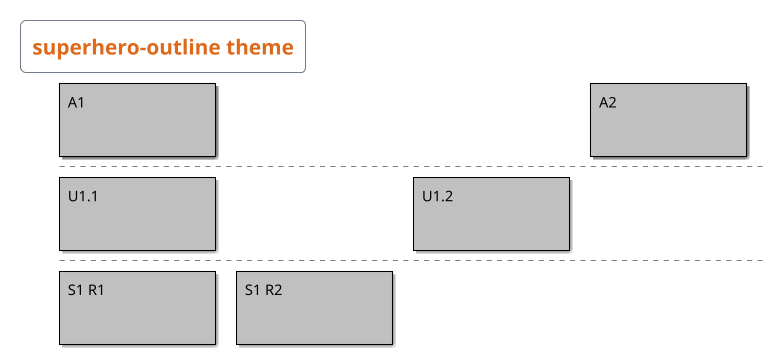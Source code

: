 ' Do not edit
' Theme Gallery
' autogenerated by script
'
@startboard
!theme superhero-outline
title superhero-outline theme
A1
+U1.1
++S1 R1
++S1 R2 
+U1.2
A2
@endboard
